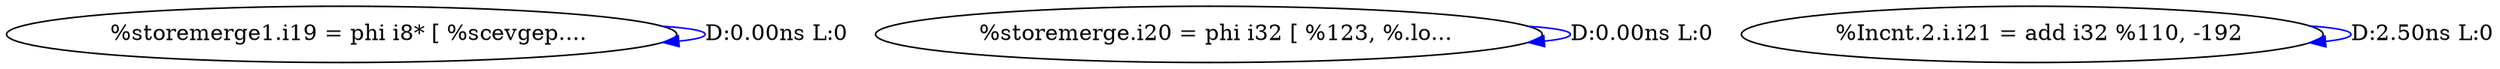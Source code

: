 digraph {
Node0x310e1f0[label="  %storemerge1.i19 = phi i8* [ %scevgep...."];
Node0x310e1f0 -> Node0x310e1f0[label="D:0.00ns L:0",color=blue];
Node0x310e2d0[label="  %storemerge.i20 = phi i32 [ %123, %.lo..."];
Node0x310e2d0 -> Node0x310e2d0[label="D:0.00ns L:0",color=blue];
Node0x310e490[label="  %Incnt.2.i.i21 = add i32 %110, -192"];
Node0x310e490 -> Node0x310e490[label="D:2.50ns L:0",color=blue];
}

